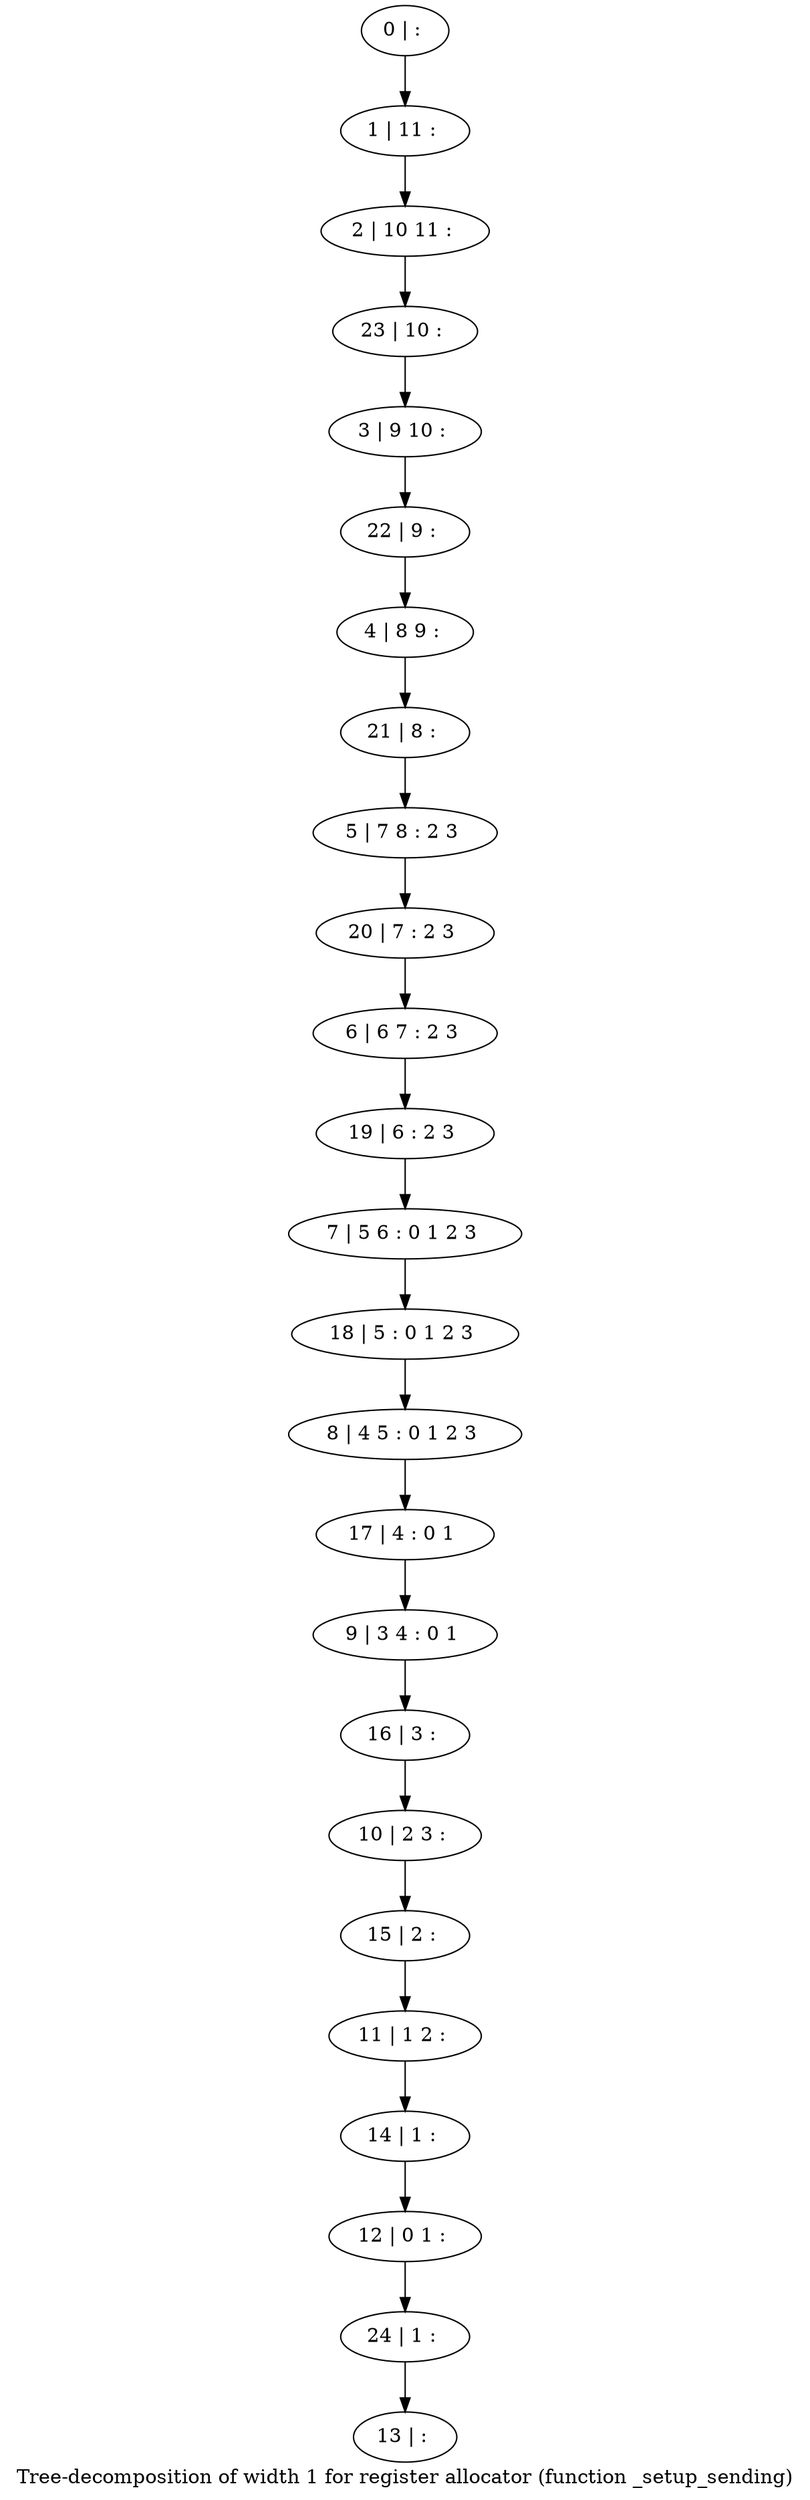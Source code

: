 digraph G {
graph [label="Tree-decomposition of width 1 for register allocator (function _setup_sending)"]
0[label="0 | : "];
1[label="1 | 11 : "];
2[label="2 | 10 11 : "];
3[label="3 | 9 10 : "];
4[label="4 | 8 9 : "];
5[label="5 | 7 8 : 2 3 "];
6[label="6 | 6 7 : 2 3 "];
7[label="7 | 5 6 : 0 1 2 3 "];
8[label="8 | 4 5 : 0 1 2 3 "];
9[label="9 | 3 4 : 0 1 "];
10[label="10 | 2 3 : "];
11[label="11 | 1 2 : "];
12[label="12 | 0 1 : "];
13[label="13 | : "];
14[label="14 | 1 : "];
15[label="15 | 2 : "];
16[label="16 | 3 : "];
17[label="17 | 4 : 0 1 "];
18[label="18 | 5 : 0 1 2 3 "];
19[label="19 | 6 : 2 3 "];
20[label="20 | 7 : 2 3 "];
21[label="21 | 8 : "];
22[label="22 | 9 : "];
23[label="23 | 10 : "];
24[label="24 | 1 : "];
0->1 ;
1->2 ;
14->12 ;
11->14 ;
15->11 ;
10->15 ;
16->10 ;
9->16 ;
17->9 ;
8->17 ;
18->8 ;
7->18 ;
19->7 ;
6->19 ;
20->6 ;
5->20 ;
21->5 ;
4->21 ;
22->4 ;
3->22 ;
23->3 ;
2->23 ;
24->13 ;
12->24 ;
}
